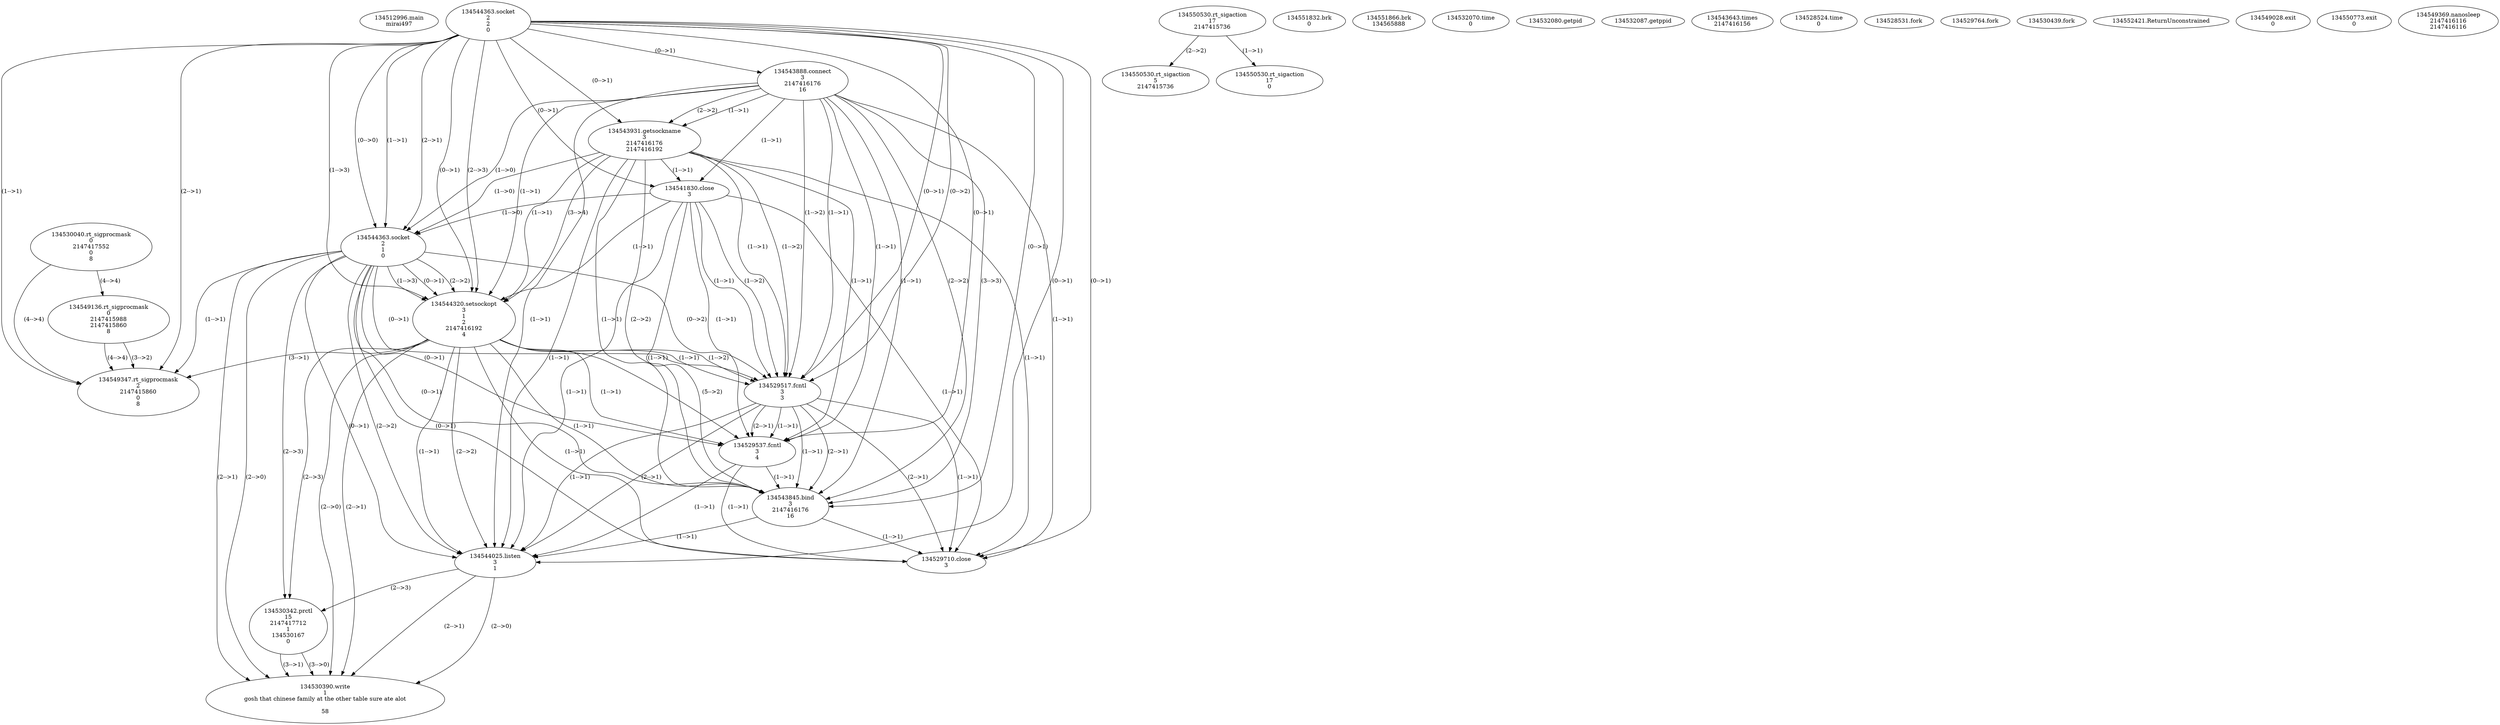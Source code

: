 // Global SCDG with merge call
digraph {
	0 [label="134512996.main
mirai497"]
	1 [label="134530040.rt_sigprocmask
0
2147417552
0
8"]
	2 [label="134550530.rt_sigaction
17
2147415736"]
	3 [label="134550530.rt_sigaction
5
2147415736"]
	2 -> 3 [label="(2-->2)"]
	4 [label="134544363.socket
2
2
0"]
	5 [label="134543888.connect
3
2147416176
16"]
	4 -> 5 [label="(0-->1)"]
	6 [label="134543931.getsockname
3
2147416176
2147416192"]
	4 -> 6 [label="(0-->1)"]
	5 -> 6 [label="(1-->1)"]
	5 -> 6 [label="(2-->2)"]
	7 [label="134541830.close
3"]
	4 -> 7 [label="(0-->1)"]
	5 -> 7 [label="(1-->1)"]
	6 -> 7 [label="(1-->1)"]
	8 [label="134551832.brk
0"]
	9 [label="134551866.brk
134565888"]
	10 [label="134544363.socket
2
1
0"]
	4 -> 10 [label="(1-->1)"]
	4 -> 10 [label="(2-->1)"]
	4 -> 10 [label="(0-->0)"]
	5 -> 10 [label="(1-->0)"]
	6 -> 10 [label="(1-->0)"]
	7 -> 10 [label="(1-->0)"]
	11 [label="134544320.setsockopt
3
1
2
2147416192
4"]
	4 -> 11 [label="(0-->1)"]
	5 -> 11 [label="(1-->1)"]
	6 -> 11 [label="(1-->1)"]
	7 -> 11 [label="(1-->1)"]
	10 -> 11 [label="(0-->1)"]
	10 -> 11 [label="(2-->2)"]
	4 -> 11 [label="(1-->3)"]
	4 -> 11 [label="(2-->3)"]
	10 -> 11 [label="(1-->3)"]
	6 -> 11 [label="(3-->4)"]
	12 [label="134529517.fcntl
3
3"]
	4 -> 12 [label="(0-->1)"]
	5 -> 12 [label="(1-->1)"]
	6 -> 12 [label="(1-->1)"]
	7 -> 12 [label="(1-->1)"]
	10 -> 12 [label="(0-->1)"]
	11 -> 12 [label="(1-->1)"]
	4 -> 12 [label="(0-->2)"]
	5 -> 12 [label="(1-->2)"]
	6 -> 12 [label="(1-->2)"]
	7 -> 12 [label="(1-->2)"]
	10 -> 12 [label="(0-->2)"]
	11 -> 12 [label="(1-->2)"]
	13 [label="134529537.fcntl
3
4"]
	4 -> 13 [label="(0-->1)"]
	5 -> 13 [label="(1-->1)"]
	6 -> 13 [label="(1-->1)"]
	7 -> 13 [label="(1-->1)"]
	10 -> 13 [label="(0-->1)"]
	11 -> 13 [label="(1-->1)"]
	12 -> 13 [label="(1-->1)"]
	12 -> 13 [label="(2-->1)"]
	11 -> 13 [label="(5-->2)"]
	14 [label="134543845.bind
3
2147416176
16"]
	4 -> 14 [label="(0-->1)"]
	5 -> 14 [label="(1-->1)"]
	6 -> 14 [label="(1-->1)"]
	7 -> 14 [label="(1-->1)"]
	10 -> 14 [label="(0-->1)"]
	11 -> 14 [label="(1-->1)"]
	12 -> 14 [label="(1-->1)"]
	12 -> 14 [label="(2-->1)"]
	13 -> 14 [label="(1-->1)"]
	5 -> 14 [label="(2-->2)"]
	6 -> 14 [label="(2-->2)"]
	5 -> 14 [label="(3-->3)"]
	15 [label="134544025.listen
3
1"]
	4 -> 15 [label="(0-->1)"]
	5 -> 15 [label="(1-->1)"]
	6 -> 15 [label="(1-->1)"]
	7 -> 15 [label="(1-->1)"]
	10 -> 15 [label="(0-->1)"]
	11 -> 15 [label="(1-->1)"]
	12 -> 15 [label="(1-->1)"]
	12 -> 15 [label="(2-->1)"]
	13 -> 15 [label="(1-->1)"]
	14 -> 15 [label="(1-->1)"]
	10 -> 15 [label="(2-->2)"]
	11 -> 15 [label="(2-->2)"]
	16 [label="134532070.time
0"]
	17 [label="134532080.getpid
"]
	18 [label="134532087.getppid
"]
	19 [label="134543643.times
2147416156"]
	20 [label="134530342.prctl
15
2147417712
1
134530167
0"]
	10 -> 20 [label="(2-->3)"]
	11 -> 20 [label="(2-->3)"]
	15 -> 20 [label="(2-->3)"]
	21 [label="134530390.write
1
gosh that chinese family at the other table sure ate alot

58"]
	10 -> 21 [label="(2-->1)"]
	11 -> 21 [label="(2-->1)"]
	15 -> 21 [label="(2-->1)"]
	20 -> 21 [label="(3-->1)"]
	10 -> 21 [label="(2-->0)"]
	11 -> 21 [label="(2-->0)"]
	15 -> 21 [label="(2-->0)"]
	20 -> 21 [label="(3-->0)"]
	22 [label="134528524.time
0"]
	23 [label="134528531.fork
"]
	24 [label="134529764.fork
"]
	25 [label="134530439.fork
"]
	26 [label="134552421.ReturnUnconstrained
"]
	27 [label="134549028.exit
0"]
	28 [label="134550773.exit
0"]
	29 [label="134549136.rt_sigprocmask
0
2147415988
2147415860
8"]
	1 -> 29 [label="(4-->4)"]
	30 [label="134550530.rt_sigaction
17
0"]
	2 -> 30 [label="(1-->1)"]
	31 [label="134549347.rt_sigprocmask
2
2147415860
0
8"]
	4 -> 31 [label="(1-->1)"]
	4 -> 31 [label="(2-->1)"]
	10 -> 31 [label="(1-->1)"]
	11 -> 31 [label="(3-->1)"]
	29 -> 31 [label="(3-->2)"]
	1 -> 31 [label="(4-->4)"]
	29 -> 31 [label="(4-->4)"]
	32 [label="134549369.nanosleep
2147416116
2147416116"]
	33 [label="134529710.close
3"]
	4 -> 33 [label="(0-->1)"]
	5 -> 33 [label="(1-->1)"]
	6 -> 33 [label="(1-->1)"]
	7 -> 33 [label="(1-->1)"]
	10 -> 33 [label="(0-->1)"]
	11 -> 33 [label="(1-->1)"]
	12 -> 33 [label="(1-->1)"]
	12 -> 33 [label="(2-->1)"]
	13 -> 33 [label="(1-->1)"]
	14 -> 33 [label="(1-->1)"]
}
